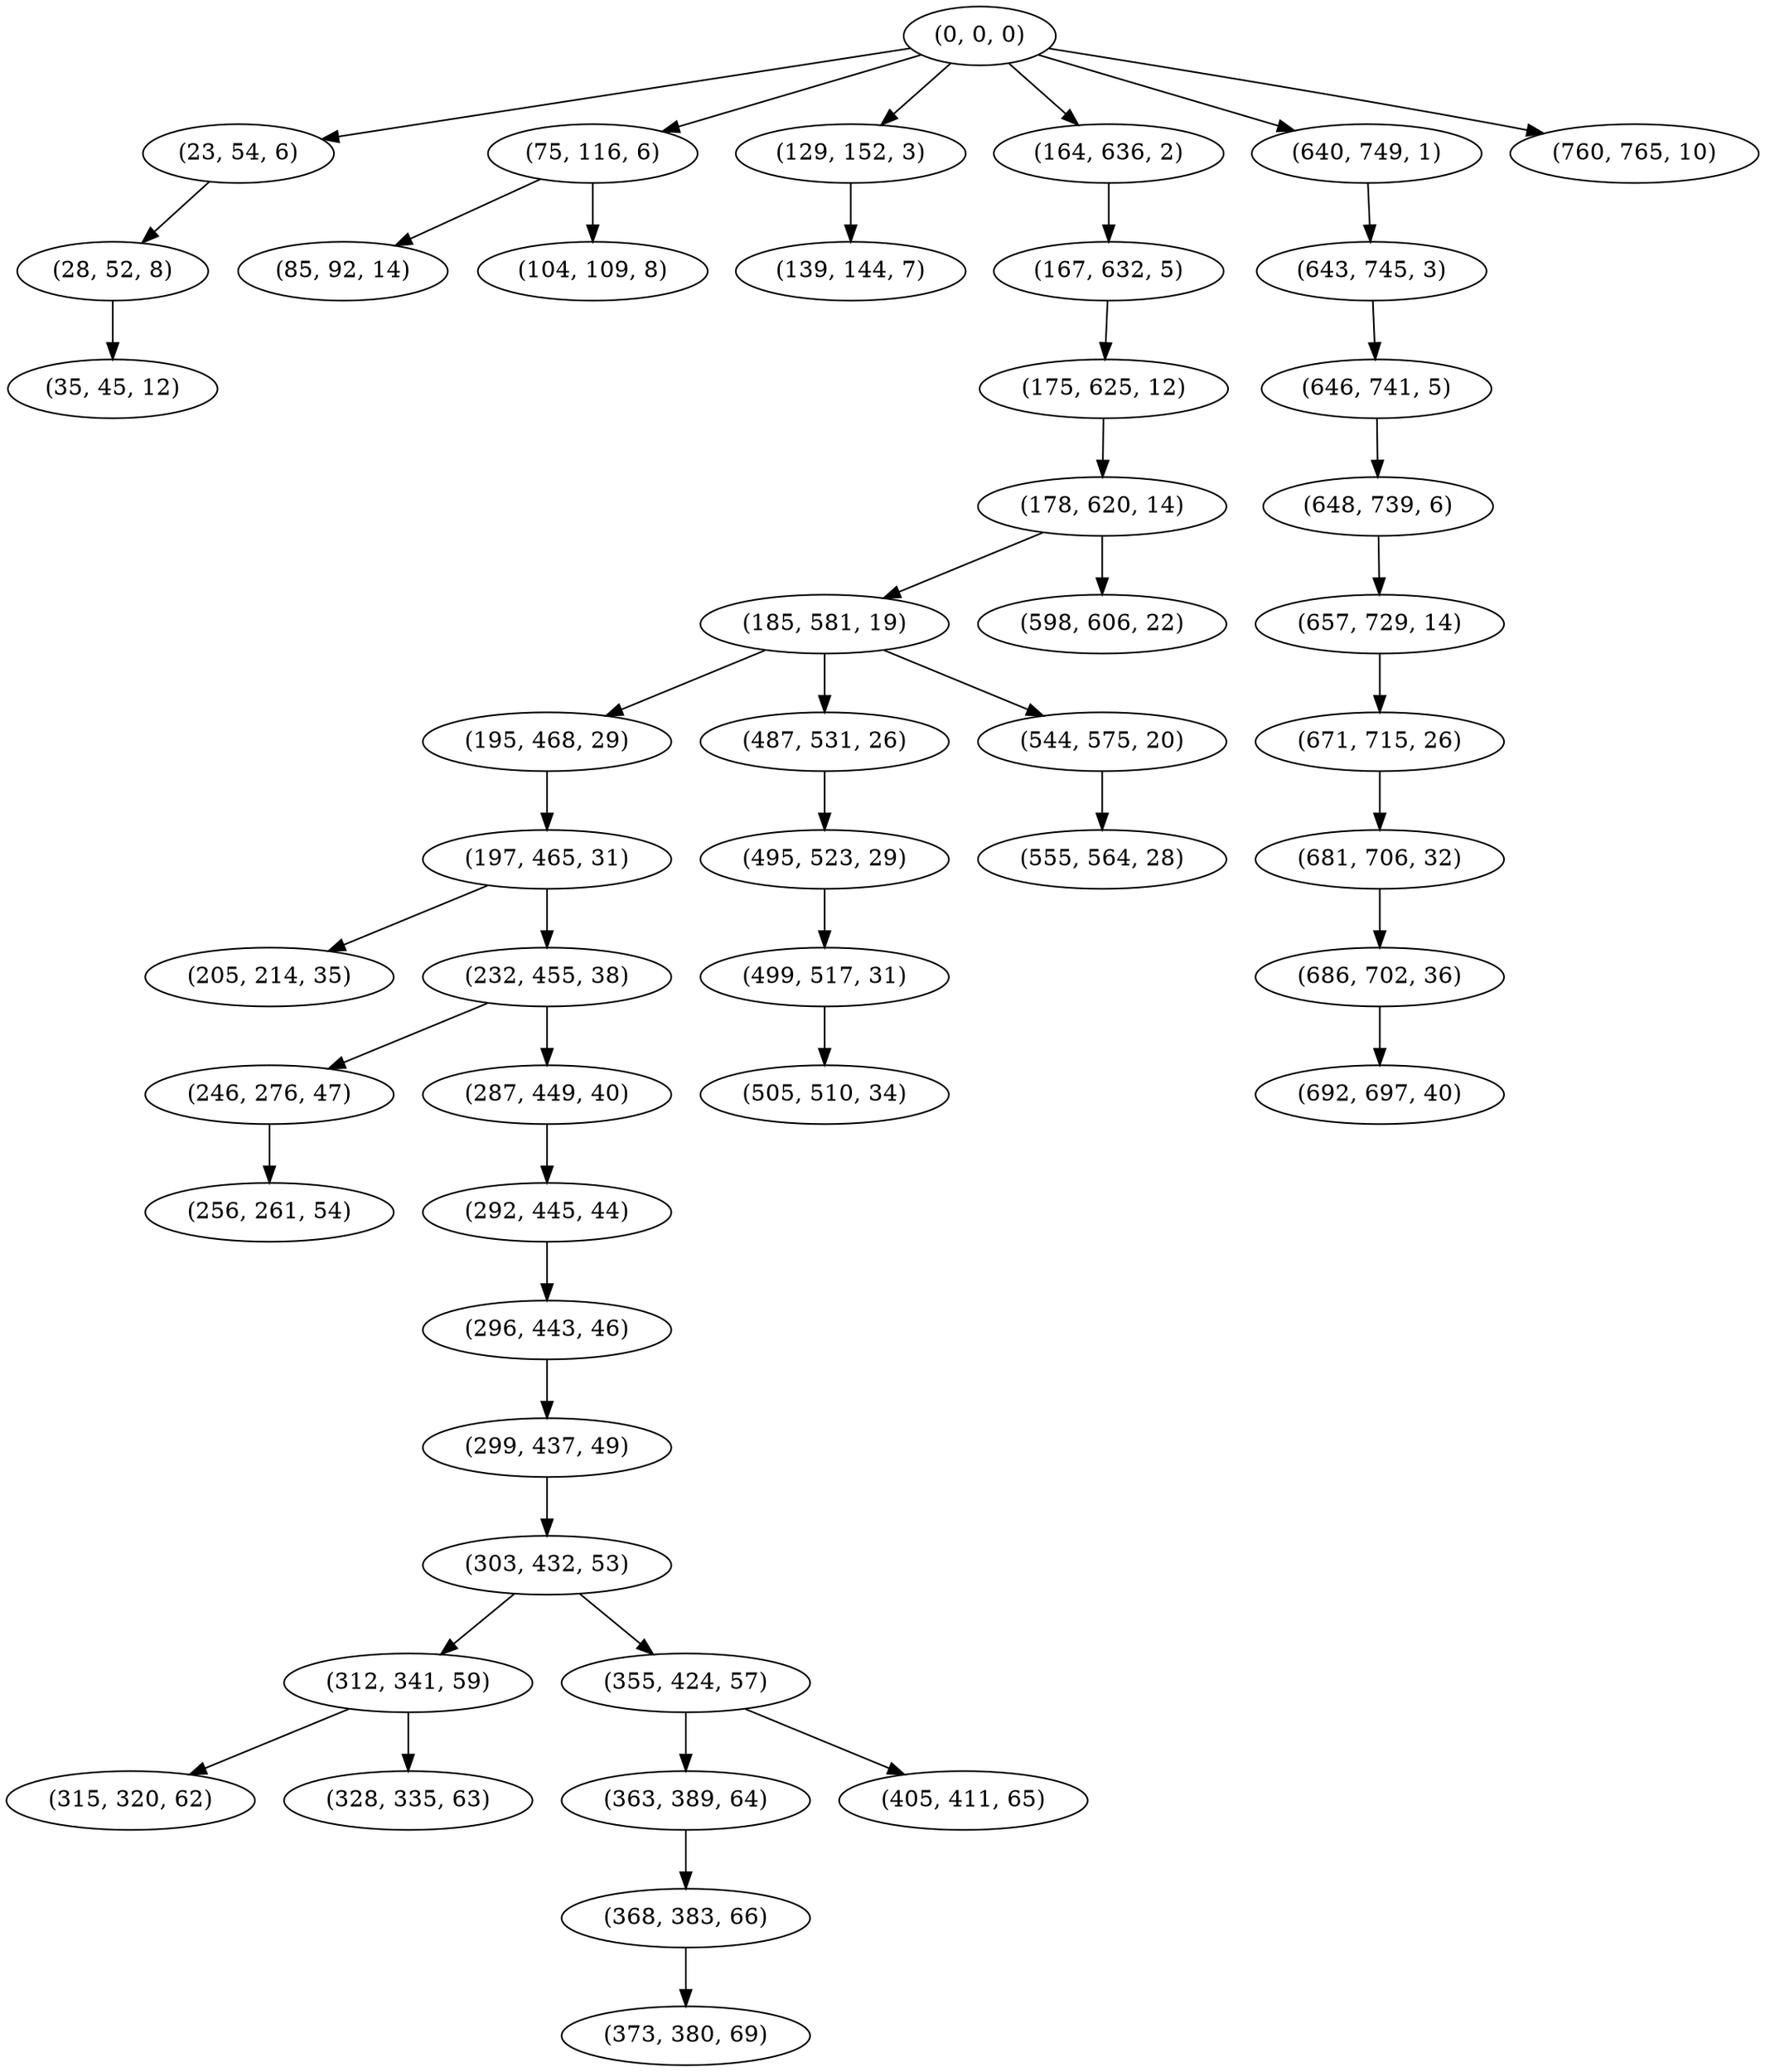 digraph tree {
    "(0, 0, 0)";
    "(23, 54, 6)";
    "(28, 52, 8)";
    "(35, 45, 12)";
    "(75, 116, 6)";
    "(85, 92, 14)";
    "(104, 109, 8)";
    "(129, 152, 3)";
    "(139, 144, 7)";
    "(164, 636, 2)";
    "(167, 632, 5)";
    "(175, 625, 12)";
    "(178, 620, 14)";
    "(185, 581, 19)";
    "(195, 468, 29)";
    "(197, 465, 31)";
    "(205, 214, 35)";
    "(232, 455, 38)";
    "(246, 276, 47)";
    "(256, 261, 54)";
    "(287, 449, 40)";
    "(292, 445, 44)";
    "(296, 443, 46)";
    "(299, 437, 49)";
    "(303, 432, 53)";
    "(312, 341, 59)";
    "(315, 320, 62)";
    "(328, 335, 63)";
    "(355, 424, 57)";
    "(363, 389, 64)";
    "(368, 383, 66)";
    "(373, 380, 69)";
    "(405, 411, 65)";
    "(487, 531, 26)";
    "(495, 523, 29)";
    "(499, 517, 31)";
    "(505, 510, 34)";
    "(544, 575, 20)";
    "(555, 564, 28)";
    "(598, 606, 22)";
    "(640, 749, 1)";
    "(643, 745, 3)";
    "(646, 741, 5)";
    "(648, 739, 6)";
    "(657, 729, 14)";
    "(671, 715, 26)";
    "(681, 706, 32)";
    "(686, 702, 36)";
    "(692, 697, 40)";
    "(760, 765, 10)";
    "(0, 0, 0)" -> "(23, 54, 6)";
    "(0, 0, 0)" -> "(75, 116, 6)";
    "(0, 0, 0)" -> "(129, 152, 3)";
    "(0, 0, 0)" -> "(164, 636, 2)";
    "(0, 0, 0)" -> "(640, 749, 1)";
    "(0, 0, 0)" -> "(760, 765, 10)";
    "(23, 54, 6)" -> "(28, 52, 8)";
    "(28, 52, 8)" -> "(35, 45, 12)";
    "(75, 116, 6)" -> "(85, 92, 14)";
    "(75, 116, 6)" -> "(104, 109, 8)";
    "(129, 152, 3)" -> "(139, 144, 7)";
    "(164, 636, 2)" -> "(167, 632, 5)";
    "(167, 632, 5)" -> "(175, 625, 12)";
    "(175, 625, 12)" -> "(178, 620, 14)";
    "(178, 620, 14)" -> "(185, 581, 19)";
    "(178, 620, 14)" -> "(598, 606, 22)";
    "(185, 581, 19)" -> "(195, 468, 29)";
    "(185, 581, 19)" -> "(487, 531, 26)";
    "(185, 581, 19)" -> "(544, 575, 20)";
    "(195, 468, 29)" -> "(197, 465, 31)";
    "(197, 465, 31)" -> "(205, 214, 35)";
    "(197, 465, 31)" -> "(232, 455, 38)";
    "(232, 455, 38)" -> "(246, 276, 47)";
    "(232, 455, 38)" -> "(287, 449, 40)";
    "(246, 276, 47)" -> "(256, 261, 54)";
    "(287, 449, 40)" -> "(292, 445, 44)";
    "(292, 445, 44)" -> "(296, 443, 46)";
    "(296, 443, 46)" -> "(299, 437, 49)";
    "(299, 437, 49)" -> "(303, 432, 53)";
    "(303, 432, 53)" -> "(312, 341, 59)";
    "(303, 432, 53)" -> "(355, 424, 57)";
    "(312, 341, 59)" -> "(315, 320, 62)";
    "(312, 341, 59)" -> "(328, 335, 63)";
    "(355, 424, 57)" -> "(363, 389, 64)";
    "(355, 424, 57)" -> "(405, 411, 65)";
    "(363, 389, 64)" -> "(368, 383, 66)";
    "(368, 383, 66)" -> "(373, 380, 69)";
    "(487, 531, 26)" -> "(495, 523, 29)";
    "(495, 523, 29)" -> "(499, 517, 31)";
    "(499, 517, 31)" -> "(505, 510, 34)";
    "(544, 575, 20)" -> "(555, 564, 28)";
    "(640, 749, 1)" -> "(643, 745, 3)";
    "(643, 745, 3)" -> "(646, 741, 5)";
    "(646, 741, 5)" -> "(648, 739, 6)";
    "(648, 739, 6)" -> "(657, 729, 14)";
    "(657, 729, 14)" -> "(671, 715, 26)";
    "(671, 715, 26)" -> "(681, 706, 32)";
    "(681, 706, 32)" -> "(686, 702, 36)";
    "(686, 702, 36)" -> "(692, 697, 40)";
}

